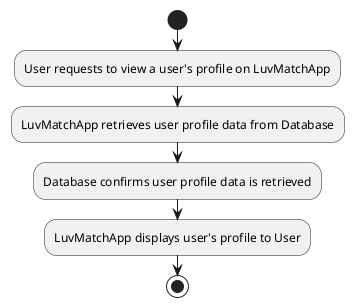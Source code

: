 @startuml

start

:User requests to view a user's profile on LuvMatchApp;

:LuvMatchApp retrieves user profile data from Database;

:Database confirms user profile data is retrieved;

:LuvMatchApp displays user's profile to User;

stop

@enduml
